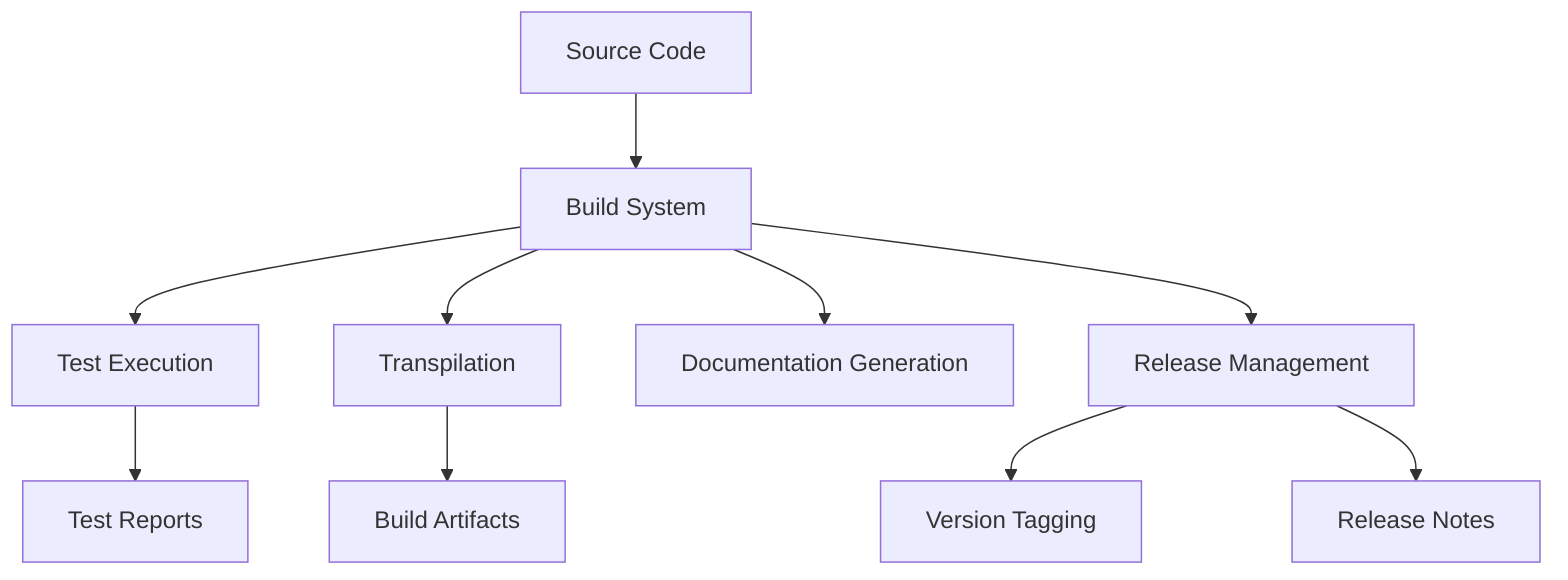 graph TD
    A[Source Code] --> B[Build System]
    B --> C[Test Execution]
    B --> D[Transpilation]
    B --> E[Documentation Generation]
    C --> F[Test Reports]
    D --> G[Build Artifacts]
    B --> H[Release Management]
    H --> I[Version Tagging]
    H --> J[Release Notes]
